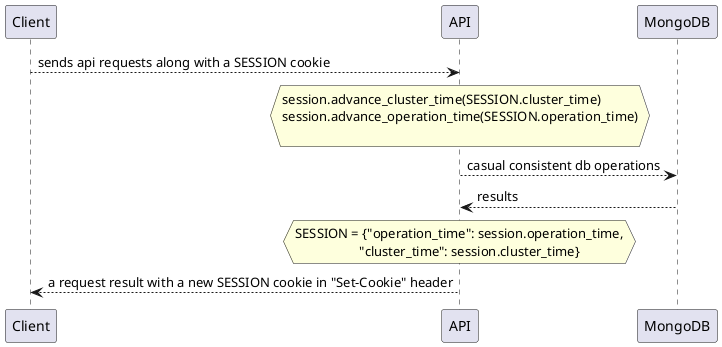 @startuml

Client --> API: sends api requests along with a SESSION cookie
hnote over API: session.advance_cluster_time(SESSION.cluster_time)\n\
session.advance_operation_time(SESSION.operation_time)\n\

API --> MongoDB: casual consistent db operations
MongoDB --> API: results


hnote over API: SESSION = {"operation_time": session.operation_time,\n\
                   "cluster_time": session.cluster_time}

API --> Client: a request result with a new SESSION cookie in "Set-Cookie" header

@enduml